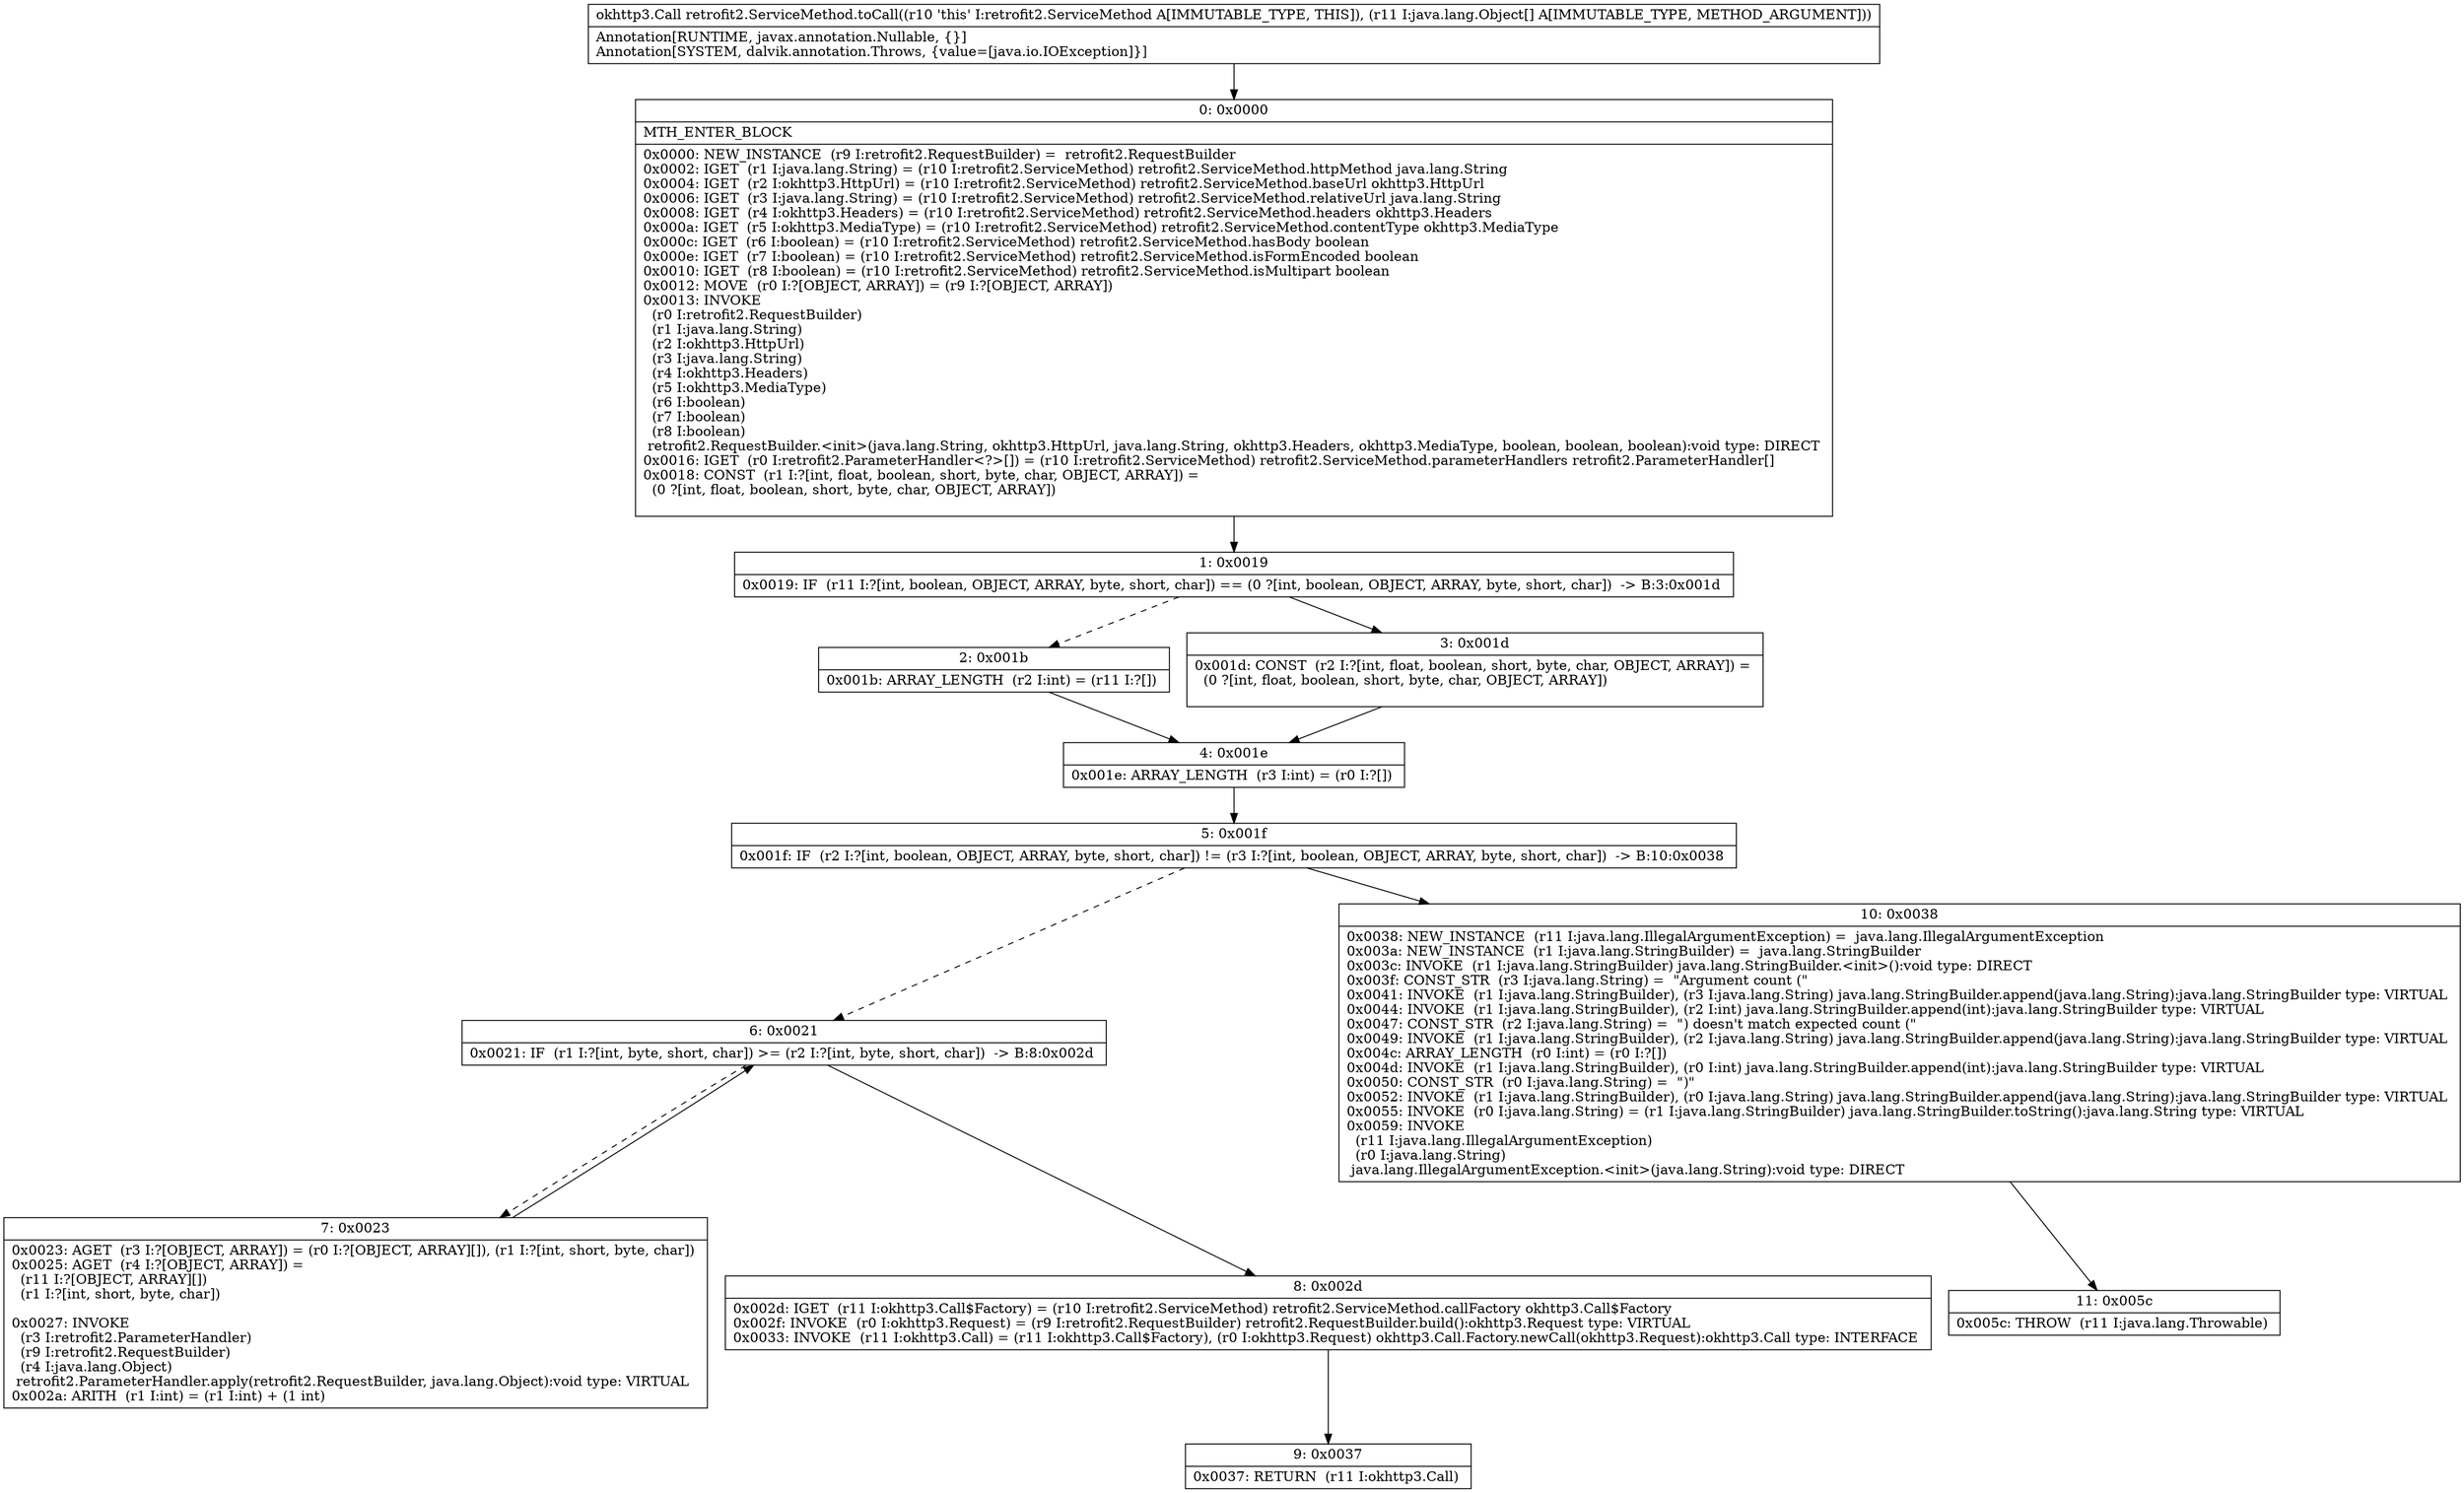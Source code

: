 digraph "CFG forretrofit2.ServiceMethod.toCall([Ljava\/lang\/Object;)Lokhttp3\/Call;" {
Node_0 [shape=record,label="{0\:\ 0x0000|MTH_ENTER_BLOCK\l|0x0000: NEW_INSTANCE  (r9 I:retrofit2.RequestBuilder) =  retrofit2.RequestBuilder \l0x0002: IGET  (r1 I:java.lang.String) = (r10 I:retrofit2.ServiceMethod) retrofit2.ServiceMethod.httpMethod java.lang.String \l0x0004: IGET  (r2 I:okhttp3.HttpUrl) = (r10 I:retrofit2.ServiceMethod) retrofit2.ServiceMethod.baseUrl okhttp3.HttpUrl \l0x0006: IGET  (r3 I:java.lang.String) = (r10 I:retrofit2.ServiceMethod) retrofit2.ServiceMethod.relativeUrl java.lang.String \l0x0008: IGET  (r4 I:okhttp3.Headers) = (r10 I:retrofit2.ServiceMethod) retrofit2.ServiceMethod.headers okhttp3.Headers \l0x000a: IGET  (r5 I:okhttp3.MediaType) = (r10 I:retrofit2.ServiceMethod) retrofit2.ServiceMethod.contentType okhttp3.MediaType \l0x000c: IGET  (r6 I:boolean) = (r10 I:retrofit2.ServiceMethod) retrofit2.ServiceMethod.hasBody boolean \l0x000e: IGET  (r7 I:boolean) = (r10 I:retrofit2.ServiceMethod) retrofit2.ServiceMethod.isFormEncoded boolean \l0x0010: IGET  (r8 I:boolean) = (r10 I:retrofit2.ServiceMethod) retrofit2.ServiceMethod.isMultipart boolean \l0x0012: MOVE  (r0 I:?[OBJECT, ARRAY]) = (r9 I:?[OBJECT, ARRAY]) \l0x0013: INVOKE  \l  (r0 I:retrofit2.RequestBuilder)\l  (r1 I:java.lang.String)\l  (r2 I:okhttp3.HttpUrl)\l  (r3 I:java.lang.String)\l  (r4 I:okhttp3.Headers)\l  (r5 I:okhttp3.MediaType)\l  (r6 I:boolean)\l  (r7 I:boolean)\l  (r8 I:boolean)\l retrofit2.RequestBuilder.\<init\>(java.lang.String, okhttp3.HttpUrl, java.lang.String, okhttp3.Headers, okhttp3.MediaType, boolean, boolean, boolean):void type: DIRECT \l0x0016: IGET  (r0 I:retrofit2.ParameterHandler\<?\>[]) = (r10 I:retrofit2.ServiceMethod) retrofit2.ServiceMethod.parameterHandlers retrofit2.ParameterHandler[] \l0x0018: CONST  (r1 I:?[int, float, boolean, short, byte, char, OBJECT, ARRAY]) = \l  (0 ?[int, float, boolean, short, byte, char, OBJECT, ARRAY])\l \l}"];
Node_1 [shape=record,label="{1\:\ 0x0019|0x0019: IF  (r11 I:?[int, boolean, OBJECT, ARRAY, byte, short, char]) == (0 ?[int, boolean, OBJECT, ARRAY, byte, short, char])  \-\> B:3:0x001d \l}"];
Node_2 [shape=record,label="{2\:\ 0x001b|0x001b: ARRAY_LENGTH  (r2 I:int) = (r11 I:?[]) \l}"];
Node_3 [shape=record,label="{3\:\ 0x001d|0x001d: CONST  (r2 I:?[int, float, boolean, short, byte, char, OBJECT, ARRAY]) = \l  (0 ?[int, float, boolean, short, byte, char, OBJECT, ARRAY])\l \l}"];
Node_4 [shape=record,label="{4\:\ 0x001e|0x001e: ARRAY_LENGTH  (r3 I:int) = (r0 I:?[]) \l}"];
Node_5 [shape=record,label="{5\:\ 0x001f|0x001f: IF  (r2 I:?[int, boolean, OBJECT, ARRAY, byte, short, char]) != (r3 I:?[int, boolean, OBJECT, ARRAY, byte, short, char])  \-\> B:10:0x0038 \l}"];
Node_6 [shape=record,label="{6\:\ 0x0021|0x0021: IF  (r1 I:?[int, byte, short, char]) \>= (r2 I:?[int, byte, short, char])  \-\> B:8:0x002d \l}"];
Node_7 [shape=record,label="{7\:\ 0x0023|0x0023: AGET  (r3 I:?[OBJECT, ARRAY]) = (r0 I:?[OBJECT, ARRAY][]), (r1 I:?[int, short, byte, char]) \l0x0025: AGET  (r4 I:?[OBJECT, ARRAY]) = \l  (r11 I:?[OBJECT, ARRAY][])\l  (r1 I:?[int, short, byte, char])\l \l0x0027: INVOKE  \l  (r3 I:retrofit2.ParameterHandler)\l  (r9 I:retrofit2.RequestBuilder)\l  (r4 I:java.lang.Object)\l retrofit2.ParameterHandler.apply(retrofit2.RequestBuilder, java.lang.Object):void type: VIRTUAL \l0x002a: ARITH  (r1 I:int) = (r1 I:int) + (1 int) \l}"];
Node_8 [shape=record,label="{8\:\ 0x002d|0x002d: IGET  (r11 I:okhttp3.Call$Factory) = (r10 I:retrofit2.ServiceMethod) retrofit2.ServiceMethod.callFactory okhttp3.Call$Factory \l0x002f: INVOKE  (r0 I:okhttp3.Request) = (r9 I:retrofit2.RequestBuilder) retrofit2.RequestBuilder.build():okhttp3.Request type: VIRTUAL \l0x0033: INVOKE  (r11 I:okhttp3.Call) = (r11 I:okhttp3.Call$Factory), (r0 I:okhttp3.Request) okhttp3.Call.Factory.newCall(okhttp3.Request):okhttp3.Call type: INTERFACE \l}"];
Node_9 [shape=record,label="{9\:\ 0x0037|0x0037: RETURN  (r11 I:okhttp3.Call) \l}"];
Node_10 [shape=record,label="{10\:\ 0x0038|0x0038: NEW_INSTANCE  (r11 I:java.lang.IllegalArgumentException) =  java.lang.IllegalArgumentException \l0x003a: NEW_INSTANCE  (r1 I:java.lang.StringBuilder) =  java.lang.StringBuilder \l0x003c: INVOKE  (r1 I:java.lang.StringBuilder) java.lang.StringBuilder.\<init\>():void type: DIRECT \l0x003f: CONST_STR  (r3 I:java.lang.String) =  \"Argument count (\" \l0x0041: INVOKE  (r1 I:java.lang.StringBuilder), (r3 I:java.lang.String) java.lang.StringBuilder.append(java.lang.String):java.lang.StringBuilder type: VIRTUAL \l0x0044: INVOKE  (r1 I:java.lang.StringBuilder), (r2 I:int) java.lang.StringBuilder.append(int):java.lang.StringBuilder type: VIRTUAL \l0x0047: CONST_STR  (r2 I:java.lang.String) =  \") doesn't match expected count (\" \l0x0049: INVOKE  (r1 I:java.lang.StringBuilder), (r2 I:java.lang.String) java.lang.StringBuilder.append(java.lang.String):java.lang.StringBuilder type: VIRTUAL \l0x004c: ARRAY_LENGTH  (r0 I:int) = (r0 I:?[]) \l0x004d: INVOKE  (r1 I:java.lang.StringBuilder), (r0 I:int) java.lang.StringBuilder.append(int):java.lang.StringBuilder type: VIRTUAL \l0x0050: CONST_STR  (r0 I:java.lang.String) =  \")\" \l0x0052: INVOKE  (r1 I:java.lang.StringBuilder), (r0 I:java.lang.String) java.lang.StringBuilder.append(java.lang.String):java.lang.StringBuilder type: VIRTUAL \l0x0055: INVOKE  (r0 I:java.lang.String) = (r1 I:java.lang.StringBuilder) java.lang.StringBuilder.toString():java.lang.String type: VIRTUAL \l0x0059: INVOKE  \l  (r11 I:java.lang.IllegalArgumentException)\l  (r0 I:java.lang.String)\l java.lang.IllegalArgumentException.\<init\>(java.lang.String):void type: DIRECT \l}"];
Node_11 [shape=record,label="{11\:\ 0x005c|0x005c: THROW  (r11 I:java.lang.Throwable) \l}"];
MethodNode[shape=record,label="{okhttp3.Call retrofit2.ServiceMethod.toCall((r10 'this' I:retrofit2.ServiceMethod A[IMMUTABLE_TYPE, THIS]), (r11 I:java.lang.Object[] A[IMMUTABLE_TYPE, METHOD_ARGUMENT]))  | Annotation[RUNTIME, javax.annotation.Nullable, \{\}]\lAnnotation[SYSTEM, dalvik.annotation.Throws, \{value=[java.io.IOException]\}]\l}"];
MethodNode -> Node_0;
Node_0 -> Node_1;
Node_1 -> Node_2[style=dashed];
Node_1 -> Node_3;
Node_2 -> Node_4;
Node_3 -> Node_4;
Node_4 -> Node_5;
Node_5 -> Node_6[style=dashed];
Node_5 -> Node_10;
Node_6 -> Node_7[style=dashed];
Node_6 -> Node_8;
Node_7 -> Node_6;
Node_8 -> Node_9;
Node_10 -> Node_11;
}

